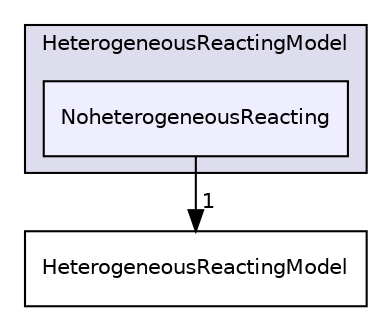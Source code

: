 digraph "src/lagrangian/intermediate/submodels/HeterogeneousReactingModel/NoheterogeneousReacting" {
  bgcolor=transparent;
  compound=true
  node [ fontsize="10", fontname="Helvetica"];
  edge [ labelfontsize="10", labelfontname="Helvetica"];
  subgraph clusterdir_fb1c2bb12d2b85259453545b2631e6a2 {
    graph [ bgcolor="#ddddee", pencolor="black", label="HeterogeneousReactingModel" fontname="Helvetica", fontsize="10", URL="dir_fb1c2bb12d2b85259453545b2631e6a2.html"]
  dir_90d462c3736277305eca2ebc5979e31d [shape=box, label="NoheterogeneousReacting", style="filled", fillcolor="#eeeeff", pencolor="black", URL="dir_90d462c3736277305eca2ebc5979e31d.html"];
  }
  dir_06141f6634409701a7cfd6670fa1b702 [shape=box label="HeterogeneousReactingModel" URL="dir_06141f6634409701a7cfd6670fa1b702.html"];
  dir_90d462c3736277305eca2ebc5979e31d->dir_06141f6634409701a7cfd6670fa1b702 [headlabel="1", labeldistance=1.5 headhref="dir_001664_001662.html"];
}
